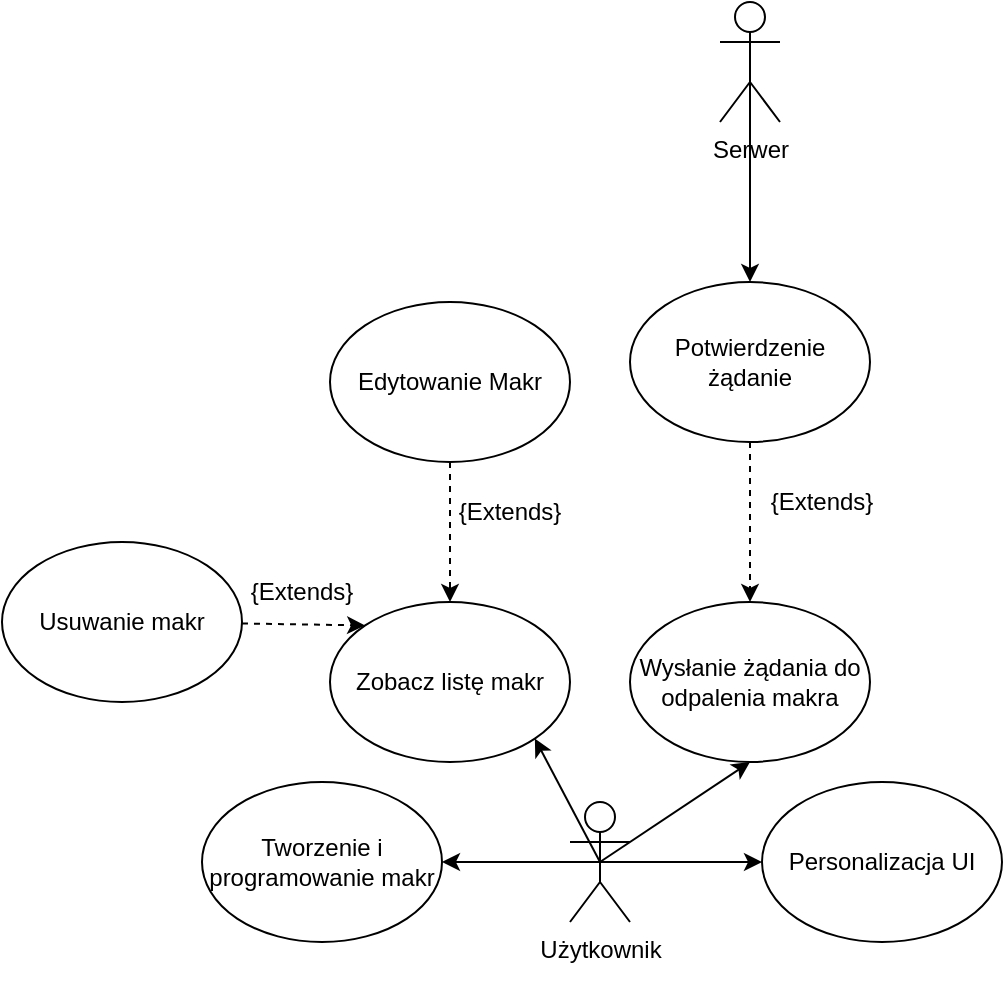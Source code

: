 <mxfile version="24.8.3">
  <diagram name="Strona-1" id="uav9DTHJ9qYRCQgQxgOF">
    <mxGraphModel dx="794" dy="547" grid="1" gridSize="10" guides="1" tooltips="1" connect="1" arrows="1" fold="1" page="1" pageScale="1" pageWidth="827" pageHeight="1169" math="0" shadow="0">
      <root>
        <mxCell id="0" />
        <mxCell id="1" parent="0" />
        <mxCell id="E9g1ZKU07W0DP6ShGwB4-3" value="Użytkownik&lt;div&gt;&lt;br&gt;&lt;/div&gt;" style="shape=umlActor;verticalLabelPosition=bottom;verticalAlign=top;html=1;" parent="1" vertex="1">
          <mxGeometry x="384" y="500" width="30" height="60" as="geometry" />
        </mxCell>
        <mxCell id="E9g1ZKU07W0DP6ShGwB4-4" value="Tworzenie i programowanie makr" style="ellipse;whiteSpace=wrap;html=1;" parent="1" vertex="1">
          <mxGeometry x="200" y="490" width="120" height="80" as="geometry" />
        </mxCell>
        <mxCell id="E9g1ZKU07W0DP6ShGwB4-5" value="Usuwanie makr" style="ellipse;whiteSpace=wrap;html=1;" parent="1" vertex="1">
          <mxGeometry x="100" y="370" width="120" height="80" as="geometry" />
        </mxCell>
        <mxCell id="E9g1ZKU07W0DP6ShGwB4-6" value="Edytowanie Makr" style="ellipse;whiteSpace=wrap;html=1;" parent="1" vertex="1">
          <mxGeometry x="264" y="250" width="120" height="80" as="geometry" />
        </mxCell>
        <mxCell id="E9g1ZKU07W0DP6ShGwB4-7" value="Personalizacja UI" style="ellipse;whiteSpace=wrap;html=1;" parent="1" vertex="1">
          <mxGeometry x="480" y="490" width="120" height="80" as="geometry" />
        </mxCell>
        <mxCell id="E9g1ZKU07W0DP6ShGwB4-8" value="" style="endArrow=classic;html=1;rounded=0;exitX=0.5;exitY=0.5;exitDx=0;exitDy=0;exitPerimeter=0;entryX=1;entryY=0.5;entryDx=0;entryDy=0;" parent="1" source="E9g1ZKU07W0DP6ShGwB4-3" target="E9g1ZKU07W0DP6ShGwB4-4" edge="1">
          <mxGeometry width="50" height="50" relative="1" as="geometry">
            <mxPoint x="380" y="380" as="sourcePoint" />
            <mxPoint x="430" y="330" as="targetPoint" />
          </mxGeometry>
        </mxCell>
        <mxCell id="E9g1ZKU07W0DP6ShGwB4-9" value="" style="endArrow=classic;html=1;rounded=0;exitX=0.5;exitY=0.5;exitDx=0;exitDy=0;exitPerimeter=0;entryX=0;entryY=0.5;entryDx=0;entryDy=0;" parent="1" source="E9g1ZKU07W0DP6ShGwB4-3" target="E9g1ZKU07W0DP6ShGwB4-7" edge="1">
          <mxGeometry width="50" height="50" relative="1" as="geometry">
            <mxPoint x="380" y="380" as="sourcePoint" />
            <mxPoint x="430" y="330" as="targetPoint" />
          </mxGeometry>
        </mxCell>
        <mxCell id="E9g1ZKU07W0DP6ShGwB4-17" style="edgeStyle=orthogonalEdgeStyle;rounded=0;orthogonalLoop=1;jettySize=auto;html=1;exitX=0.5;exitY=0.5;exitDx=0;exitDy=0;exitPerimeter=0;entryX=0.5;entryY=0;entryDx=0;entryDy=0;" parent="1" source="E9g1ZKU07W0DP6ShGwB4-12" target="E9g1ZKU07W0DP6ShGwB4-15" edge="1">
          <mxGeometry relative="1" as="geometry" />
        </mxCell>
        <mxCell id="E9g1ZKU07W0DP6ShGwB4-12" value="Serwer&lt;div&gt;&lt;br&gt;&lt;/div&gt;" style="shape=umlActor;verticalLabelPosition=bottom;verticalAlign=top;html=1;outlineConnect=0;" parent="1" vertex="1">
          <mxGeometry x="459" y="100" width="30" height="60" as="geometry" />
        </mxCell>
        <mxCell id="E9g1ZKU07W0DP6ShGwB4-13" value="Wysłanie żądania do odpalenia makra" style="ellipse;whiteSpace=wrap;html=1;" parent="1" vertex="1">
          <mxGeometry x="414" y="400" width="120" height="80" as="geometry" />
        </mxCell>
        <mxCell id="E9g1ZKU07W0DP6ShGwB4-14" value="" style="endArrow=classic;html=1;rounded=0;exitX=0.5;exitY=0.5;exitDx=0;exitDy=0;exitPerimeter=0;entryX=0.5;entryY=1;entryDx=0;entryDy=0;" parent="1" source="E9g1ZKU07W0DP6ShGwB4-3" target="E9g1ZKU07W0DP6ShGwB4-13" edge="1">
          <mxGeometry width="50" height="50" relative="1" as="geometry">
            <mxPoint x="380" y="380" as="sourcePoint" />
            <mxPoint x="430" y="330" as="targetPoint" />
          </mxGeometry>
        </mxCell>
        <mxCell id="E9g1ZKU07W0DP6ShGwB4-15" value="Potwierdzenie żądanie" style="ellipse;whiteSpace=wrap;html=1;" parent="1" vertex="1">
          <mxGeometry x="414" y="240" width="120" height="80" as="geometry" />
        </mxCell>
        <mxCell id="E9g1ZKU07W0DP6ShGwB4-20" value="" style="endArrow=classic;html=1;rounded=0;dashed=1;exitX=0.5;exitY=1;exitDx=0;exitDy=0;entryX=0.5;entryY=0;entryDx=0;entryDy=0;" parent="1" source="E9g1ZKU07W0DP6ShGwB4-15" target="E9g1ZKU07W0DP6ShGwB4-13" edge="1">
          <mxGeometry width="50" height="50" relative="1" as="geometry">
            <mxPoint x="380" y="380" as="sourcePoint" />
            <mxPoint x="430" y="330" as="targetPoint" />
          </mxGeometry>
        </mxCell>
        <mxCell id="E9g1ZKU07W0DP6ShGwB4-21" value="{Extends}" style="text;html=1;align=center;verticalAlign=middle;whiteSpace=wrap;rounded=0;" parent="1" vertex="1">
          <mxGeometry x="480" y="335" width="60" height="30" as="geometry" />
        </mxCell>
        <mxCell id="mI-5WzDm7i-c9hzyWy1A-1" value="Zobacz listę makr" style="ellipse;whiteSpace=wrap;html=1;" vertex="1" parent="1">
          <mxGeometry x="264" y="400" width="120" height="80" as="geometry" />
        </mxCell>
        <mxCell id="mI-5WzDm7i-c9hzyWy1A-2" value="" style="endArrow=classic;html=1;rounded=0;exitX=0.5;exitY=0.5;exitDx=0;exitDy=0;exitPerimeter=0;entryX=1;entryY=1;entryDx=0;entryDy=0;" edge="1" parent="1" source="E9g1ZKU07W0DP6ShGwB4-3" target="mI-5WzDm7i-c9hzyWy1A-1">
          <mxGeometry width="50" height="50" relative="1" as="geometry">
            <mxPoint x="380" y="400" as="sourcePoint" />
            <mxPoint x="430" y="350" as="targetPoint" />
          </mxGeometry>
        </mxCell>
        <mxCell id="mI-5WzDm7i-c9hzyWy1A-3" value="" style="endArrow=classic;html=1;rounded=0;dashed=1;exitX=0.5;exitY=1;exitDx=0;exitDy=0;entryX=0.5;entryY=0;entryDx=0;entryDy=0;" edge="1" parent="1" source="E9g1ZKU07W0DP6ShGwB4-6" target="mI-5WzDm7i-c9hzyWy1A-1">
          <mxGeometry width="50" height="50" relative="1" as="geometry">
            <mxPoint x="484" y="330" as="sourcePoint" />
            <mxPoint x="484" y="410" as="targetPoint" />
          </mxGeometry>
        </mxCell>
        <mxCell id="mI-5WzDm7i-c9hzyWy1A-4" value="" style="endArrow=classic;html=1;rounded=0;dashed=1;entryX=0;entryY=0;entryDx=0;entryDy=0;" edge="1" parent="1" source="E9g1ZKU07W0DP6ShGwB4-5" target="mI-5WzDm7i-c9hzyWy1A-1">
          <mxGeometry width="50" height="50" relative="1" as="geometry">
            <mxPoint x="290" y="340" as="sourcePoint" />
            <mxPoint x="334" y="410" as="targetPoint" />
          </mxGeometry>
        </mxCell>
        <mxCell id="mI-5WzDm7i-c9hzyWy1A-5" value="{Extends}" style="text;html=1;align=center;verticalAlign=middle;whiteSpace=wrap;rounded=0;" vertex="1" parent="1">
          <mxGeometry x="220" y="380" width="60" height="30" as="geometry" />
        </mxCell>
        <mxCell id="mI-5WzDm7i-c9hzyWy1A-6" value="{Extends}" style="text;html=1;align=center;verticalAlign=middle;whiteSpace=wrap;rounded=0;" vertex="1" parent="1">
          <mxGeometry x="324" y="340" width="60" height="30" as="geometry" />
        </mxCell>
      </root>
    </mxGraphModel>
  </diagram>
</mxfile>
